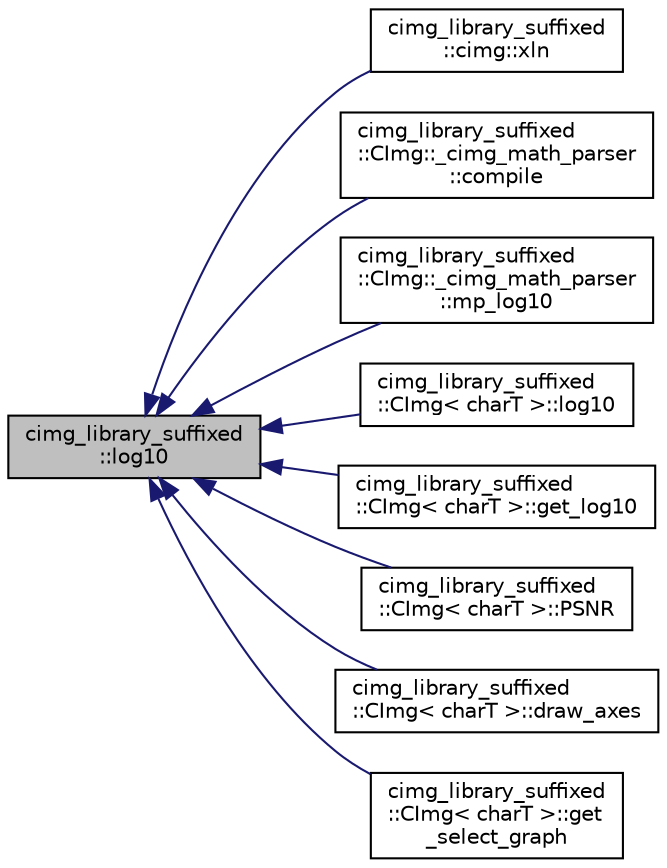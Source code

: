 digraph "cimg_library_suffixed::log10"
{
  edge [fontname="Helvetica",fontsize="10",labelfontname="Helvetica",labelfontsize="10"];
  node [fontname="Helvetica",fontsize="10",shape=record];
  rankdir="LR";
  Node111 [label="cimg_library_suffixed\l::log10",height=0.2,width=0.4,color="black", fillcolor="grey75", style="filled", fontcolor="black"];
  Node111 -> Node112 [dir="back",color="midnightblue",fontsize="10",style="solid",fontname="Helvetica"];
  Node112 [label="cimg_library_suffixed\l::cimg::xln",height=0.2,width=0.4,color="black", fillcolor="white", style="filled",URL="$namespacecimg__library__suffixed_1_1cimg.html#a33280187782b500494b92832fc13e339",tooltip="Return 1 + log_10(x) of a value x. "];
  Node111 -> Node113 [dir="back",color="midnightblue",fontsize="10",style="solid",fontname="Helvetica"];
  Node113 [label="cimg_library_suffixed\l::CImg::_cimg_math_parser\l::compile",height=0.2,width=0.4,color="black", fillcolor="white", style="filled",URL="$structcimg__library__suffixed_1_1_c_img_1_1__cimg__math__parser.html#a318c44c5d1f4f0114355f37ace87a4ae"];
  Node111 -> Node114 [dir="back",color="midnightblue",fontsize="10",style="solid",fontname="Helvetica"];
  Node114 [label="cimg_library_suffixed\l::CImg::_cimg_math_parser\l::mp_log10",height=0.2,width=0.4,color="black", fillcolor="white", style="filled",URL="$structcimg__library__suffixed_1_1_c_img_1_1__cimg__math__parser.html#a27e20505b12ae33c80577c60cc45ee80"];
  Node111 -> Node115 [dir="back",color="midnightblue",fontsize="10",style="solid",fontname="Helvetica"];
  Node115 [label="cimg_library_suffixed\l::CImg\< charT \>::log10",height=0.2,width=0.4,color="black", fillcolor="white", style="filled",URL="$structcimg__library__suffixed_1_1_c_img.html#ae92f0599f2bcfaae3d6796fbf903e561",tooltip="Compute the base-10 logarithm of each pixel value. "];
  Node111 -> Node116 [dir="back",color="midnightblue",fontsize="10",style="solid",fontname="Helvetica"];
  Node116 [label="cimg_library_suffixed\l::CImg\< charT \>::get_log10",height=0.2,width=0.4,color="black", fillcolor="white", style="filled",URL="$structcimg__library__suffixed_1_1_c_img.html#abd8ffc73da90fa7a26fb65ab30d05d20",tooltip="Compute the base-10 logarithm of each pixel value . "];
  Node111 -> Node117 [dir="back",color="midnightblue",fontsize="10",style="solid",fontname="Helvetica"];
  Node117 [label="cimg_library_suffixed\l::CImg\< charT \>::PSNR",height=0.2,width=0.4,color="black", fillcolor="white", style="filled",URL="$structcimg__library__suffixed_1_1_c_img.html#a1c5936e2a0499030ddf5a2e5e07eb128",tooltip="Compute the PSNR (Peak Signal-to-Noise Ratio) between two images. "];
  Node111 -> Node118 [dir="back",color="midnightblue",fontsize="10",style="solid",fontname="Helvetica"];
  Node118 [label="cimg_library_suffixed\l::CImg\< charT \>::draw_axes",height=0.2,width=0.4,color="black", fillcolor="white", style="filled",URL="$structcimg__library__suffixed_1_1_c_img.html#a23c9260194d915f3826c3bd2ad8eb0da",tooltip="Draw labeled horizontal and vertical axes . "];
  Node111 -> Node119 [dir="back",color="midnightblue",fontsize="10",style="solid",fontname="Helvetica"];
  Node119 [label="cimg_library_suffixed\l::CImg\< charT \>::get\l_select_graph",height=0.2,width=0.4,color="black", fillcolor="white", style="filled",URL="$structcimg__library__suffixed_1_1_c_img.html#a689f47424dc7c548ebfe53e431409199",tooltip="Select sub-graph in a graph. "];
}
